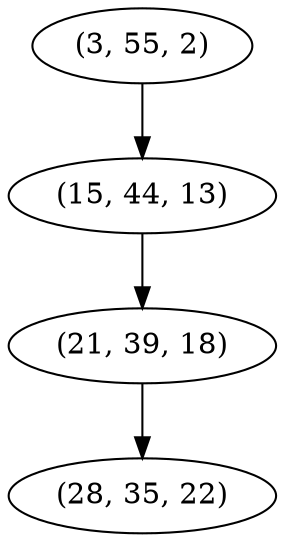 digraph tree {
    "(3, 55, 2)";
    "(15, 44, 13)";
    "(21, 39, 18)";
    "(28, 35, 22)";
    "(3, 55, 2)" -> "(15, 44, 13)";
    "(15, 44, 13)" -> "(21, 39, 18)";
    "(21, 39, 18)" -> "(28, 35, 22)";
}

